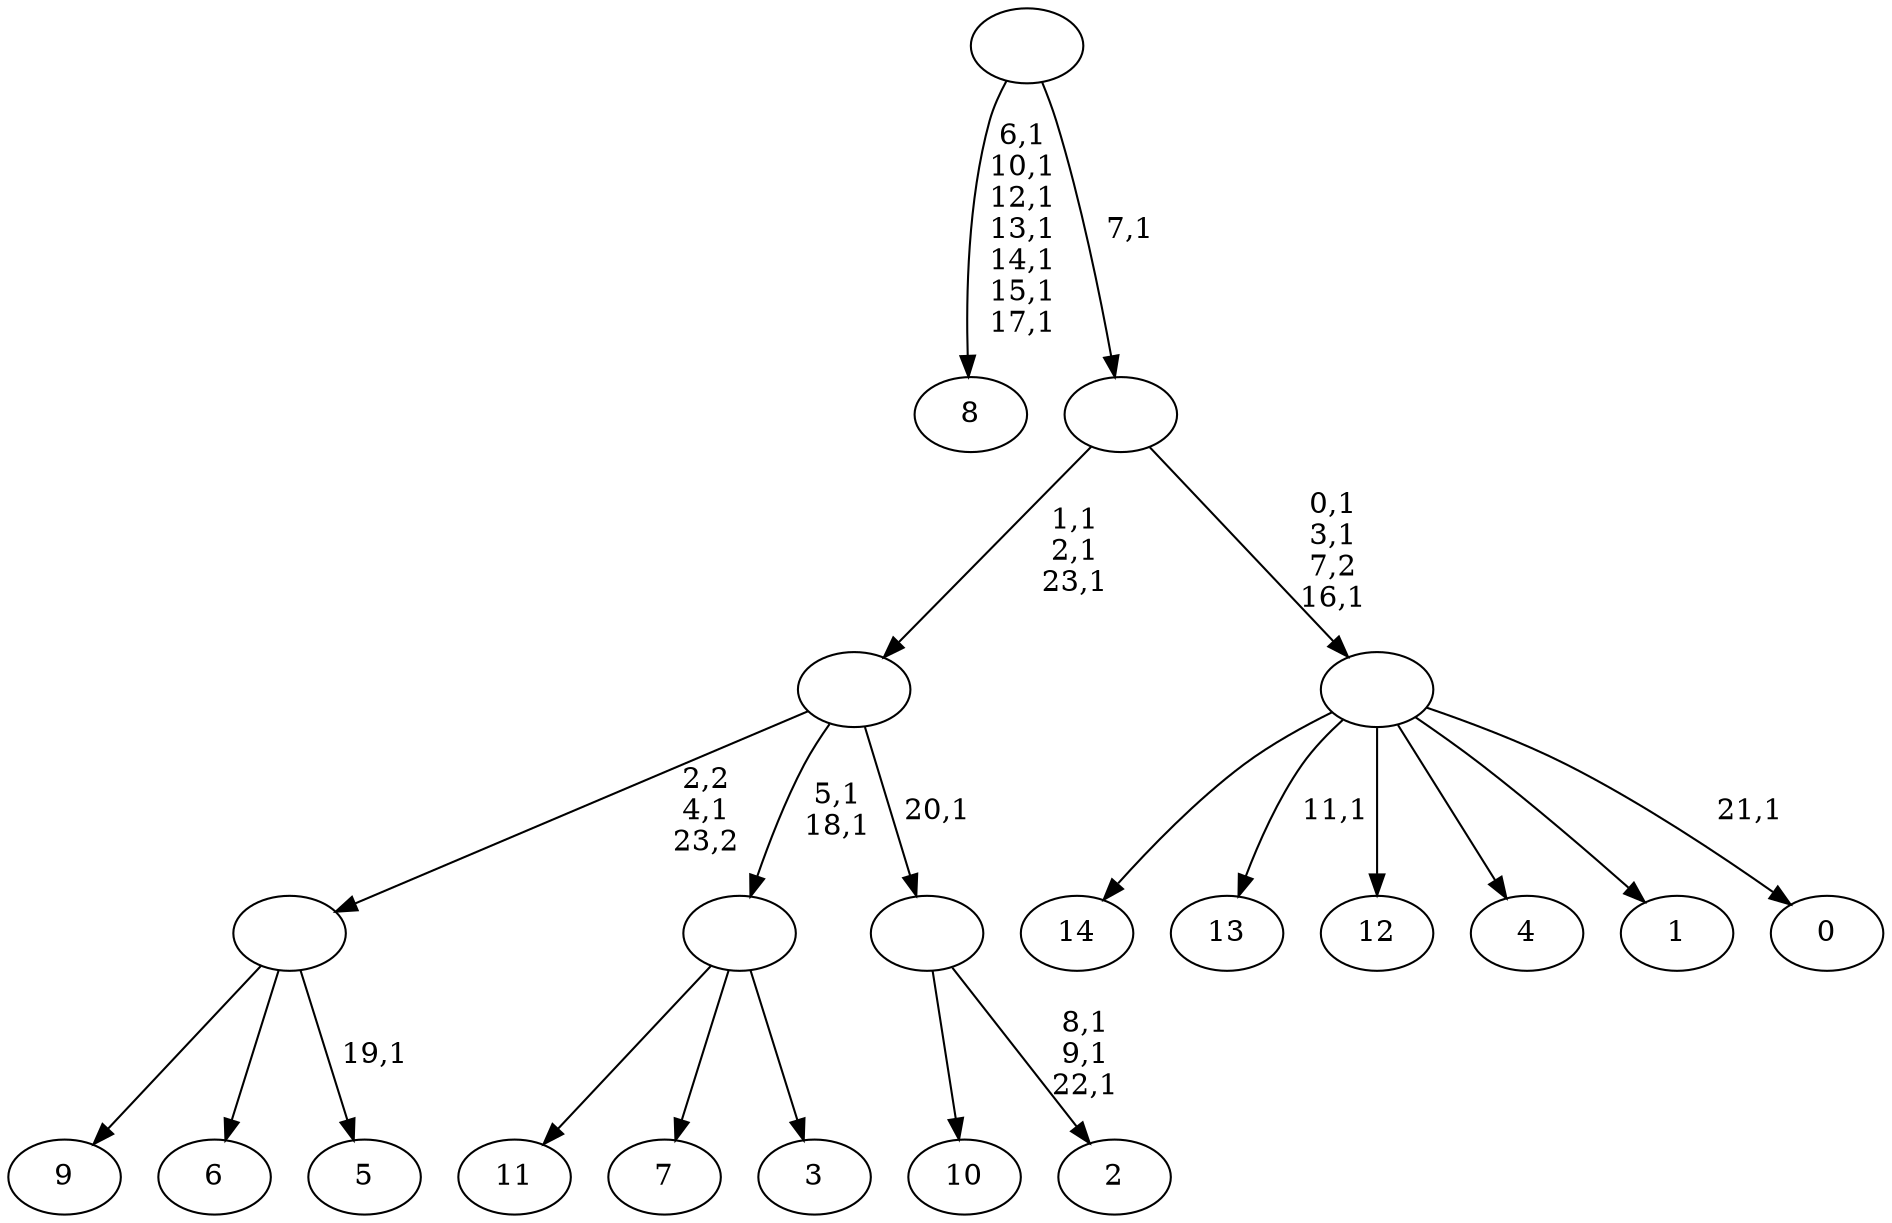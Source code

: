 digraph T {
	39 [label="14"]
	38 [label="13"]
	36 [label="12"]
	35 [label="11"]
	34 [label="10"]
	33 [label="9"]
	32 [label="8"]
	24 [label="7"]
	23 [label="6"]
	22 [label="5"]
	20 [label=""]
	19 [label="4"]
	18 [label="3"]
	17 [label=""]
	15 [label="2"]
	11 [label=""]
	10 [label=""]
	7 [label="1"]
	6 [label="0"]
	4 [label=""]
	1 [label=""]
	0 [label=""]
	20 -> 22 [label="19,1"]
	20 -> 33 [label=""]
	20 -> 23 [label=""]
	17 -> 35 [label=""]
	17 -> 24 [label=""]
	17 -> 18 [label=""]
	11 -> 15 [label="8,1\n9,1\n22,1"]
	11 -> 34 [label=""]
	10 -> 17 [label="5,1\n18,1"]
	10 -> 20 [label="2,2\n4,1\n23,2"]
	10 -> 11 [label="20,1"]
	4 -> 6 [label="21,1"]
	4 -> 38 [label="11,1"]
	4 -> 39 [label=""]
	4 -> 36 [label=""]
	4 -> 19 [label=""]
	4 -> 7 [label=""]
	1 -> 4 [label="0,1\n3,1\n7,2\n16,1"]
	1 -> 10 [label="1,1\n2,1\n23,1"]
	0 -> 32 [label="6,1\n10,1\n12,1\n13,1\n14,1\n15,1\n17,1"]
	0 -> 1 [label="7,1"]
}
